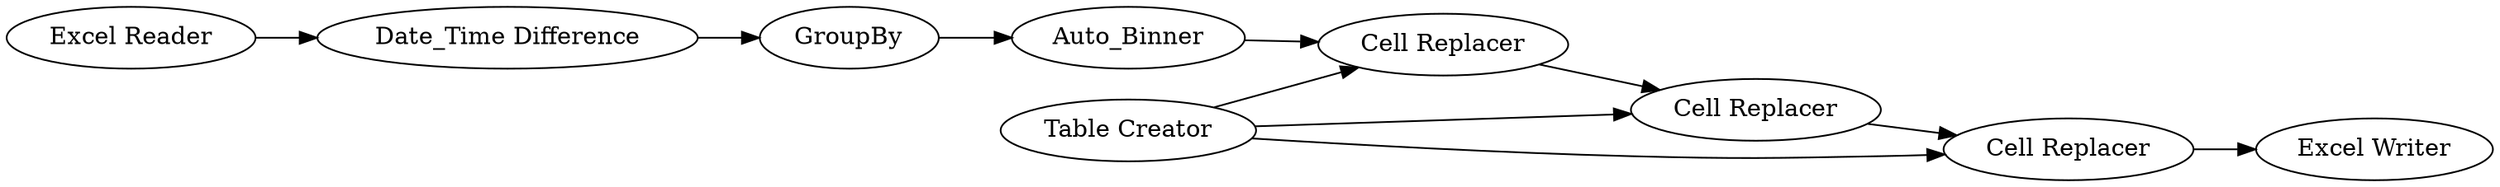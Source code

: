 digraph {
	1 [label="Excel Reader"]
	3 [label="Date_Time Difference"]
	4 [label=GroupBy]
	5 [label=Auto_Binner]
	6 [label="Table Creator"]
	7 [label="Cell Replacer"]
	8 [label="Cell Replacer"]
	9 [label="Cell Replacer"]
	10 [label="Excel Writer"]
	1 -> 3
	3 -> 4
	4 -> 5
	5 -> 7
	6 -> 7
	6 -> 8
	6 -> 9
	7 -> 8
	8 -> 9
	9 -> 10
	rankdir=LR
}

